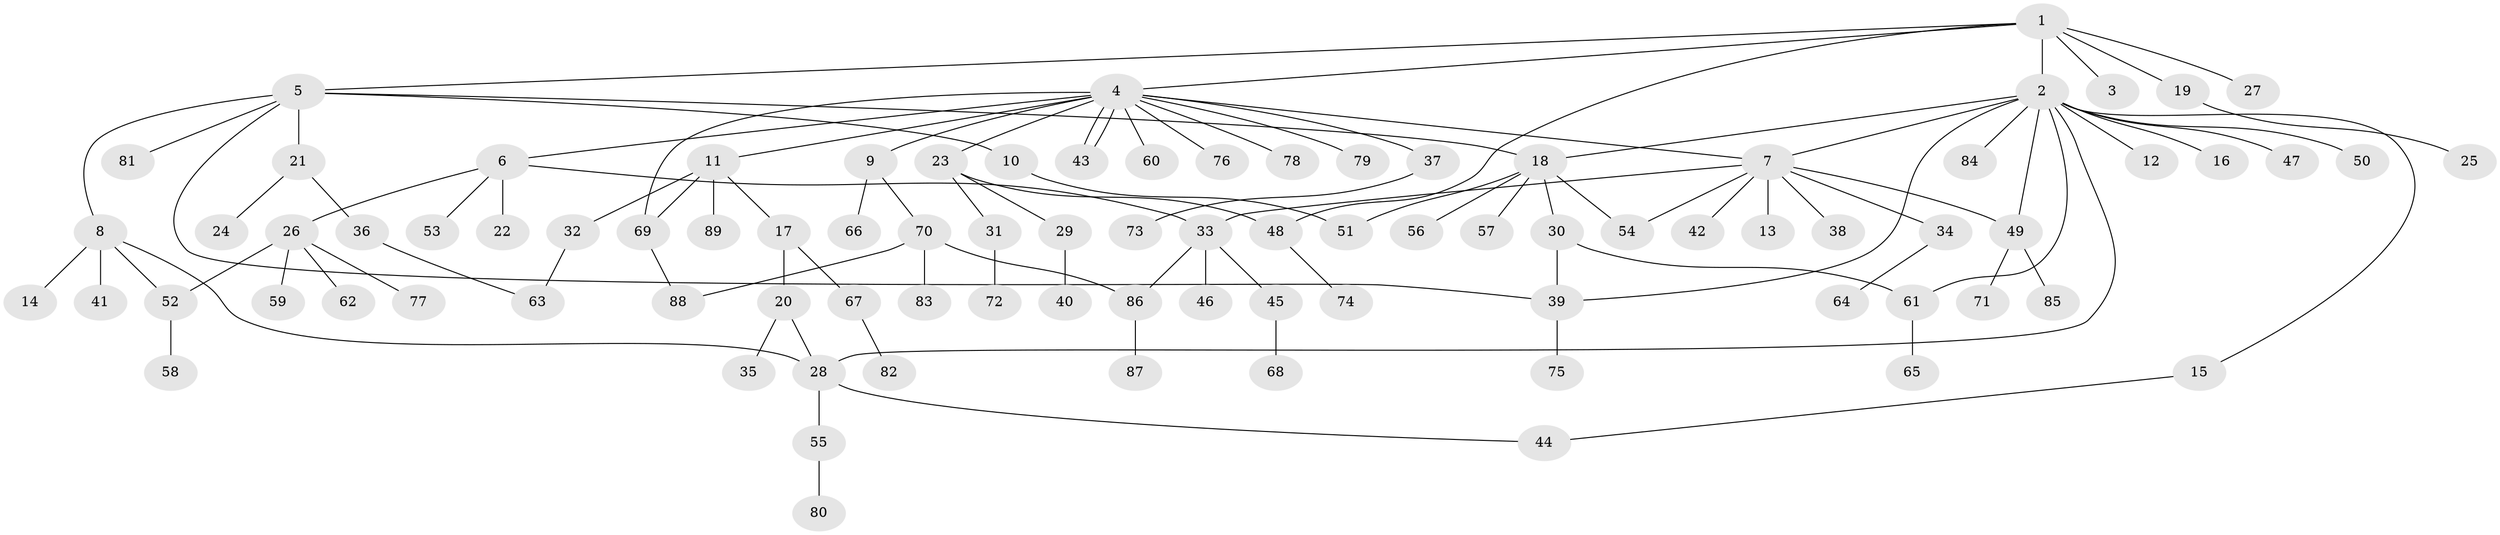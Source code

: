 // Generated by graph-tools (version 1.1) at 2025/26/03/09/25 03:26:01]
// undirected, 89 vertices, 107 edges
graph export_dot {
graph [start="1"]
  node [color=gray90,style=filled];
  1;
  2;
  3;
  4;
  5;
  6;
  7;
  8;
  9;
  10;
  11;
  12;
  13;
  14;
  15;
  16;
  17;
  18;
  19;
  20;
  21;
  22;
  23;
  24;
  25;
  26;
  27;
  28;
  29;
  30;
  31;
  32;
  33;
  34;
  35;
  36;
  37;
  38;
  39;
  40;
  41;
  42;
  43;
  44;
  45;
  46;
  47;
  48;
  49;
  50;
  51;
  52;
  53;
  54;
  55;
  56;
  57;
  58;
  59;
  60;
  61;
  62;
  63;
  64;
  65;
  66;
  67;
  68;
  69;
  70;
  71;
  72;
  73;
  74;
  75;
  76;
  77;
  78;
  79;
  80;
  81;
  82;
  83;
  84;
  85;
  86;
  87;
  88;
  89;
  1 -- 2;
  1 -- 3;
  1 -- 4;
  1 -- 5;
  1 -- 19;
  1 -- 27;
  1 -- 48;
  2 -- 7;
  2 -- 12;
  2 -- 15;
  2 -- 16;
  2 -- 18;
  2 -- 28;
  2 -- 39;
  2 -- 47;
  2 -- 49;
  2 -- 50;
  2 -- 61;
  2 -- 84;
  4 -- 6;
  4 -- 7;
  4 -- 9;
  4 -- 11;
  4 -- 23;
  4 -- 37;
  4 -- 43;
  4 -- 43;
  4 -- 60;
  4 -- 69;
  4 -- 76;
  4 -- 78;
  4 -- 79;
  5 -- 8;
  5 -- 10;
  5 -- 18;
  5 -- 21;
  5 -- 39;
  5 -- 81;
  6 -- 22;
  6 -- 26;
  6 -- 33;
  6 -- 53;
  7 -- 13;
  7 -- 33;
  7 -- 34;
  7 -- 38;
  7 -- 42;
  7 -- 49;
  7 -- 54;
  8 -- 14;
  8 -- 28;
  8 -- 41;
  8 -- 52;
  9 -- 66;
  9 -- 70;
  10 -- 51;
  11 -- 17;
  11 -- 32;
  11 -- 69;
  11 -- 89;
  15 -- 44;
  17 -- 20;
  17 -- 67;
  18 -- 30;
  18 -- 51;
  18 -- 54;
  18 -- 56;
  18 -- 57;
  19 -- 25;
  20 -- 28;
  20 -- 35;
  21 -- 24;
  21 -- 36;
  23 -- 29;
  23 -- 31;
  23 -- 48;
  26 -- 52;
  26 -- 59;
  26 -- 62;
  26 -- 77;
  28 -- 44;
  28 -- 55;
  29 -- 40;
  30 -- 39;
  30 -- 61;
  31 -- 72;
  32 -- 63;
  33 -- 45;
  33 -- 46;
  33 -- 86;
  34 -- 64;
  36 -- 63;
  37 -- 73;
  39 -- 75;
  45 -- 68;
  48 -- 74;
  49 -- 71;
  49 -- 85;
  52 -- 58;
  55 -- 80;
  61 -- 65;
  67 -- 82;
  69 -- 88;
  70 -- 83;
  70 -- 86;
  70 -- 88;
  86 -- 87;
}
